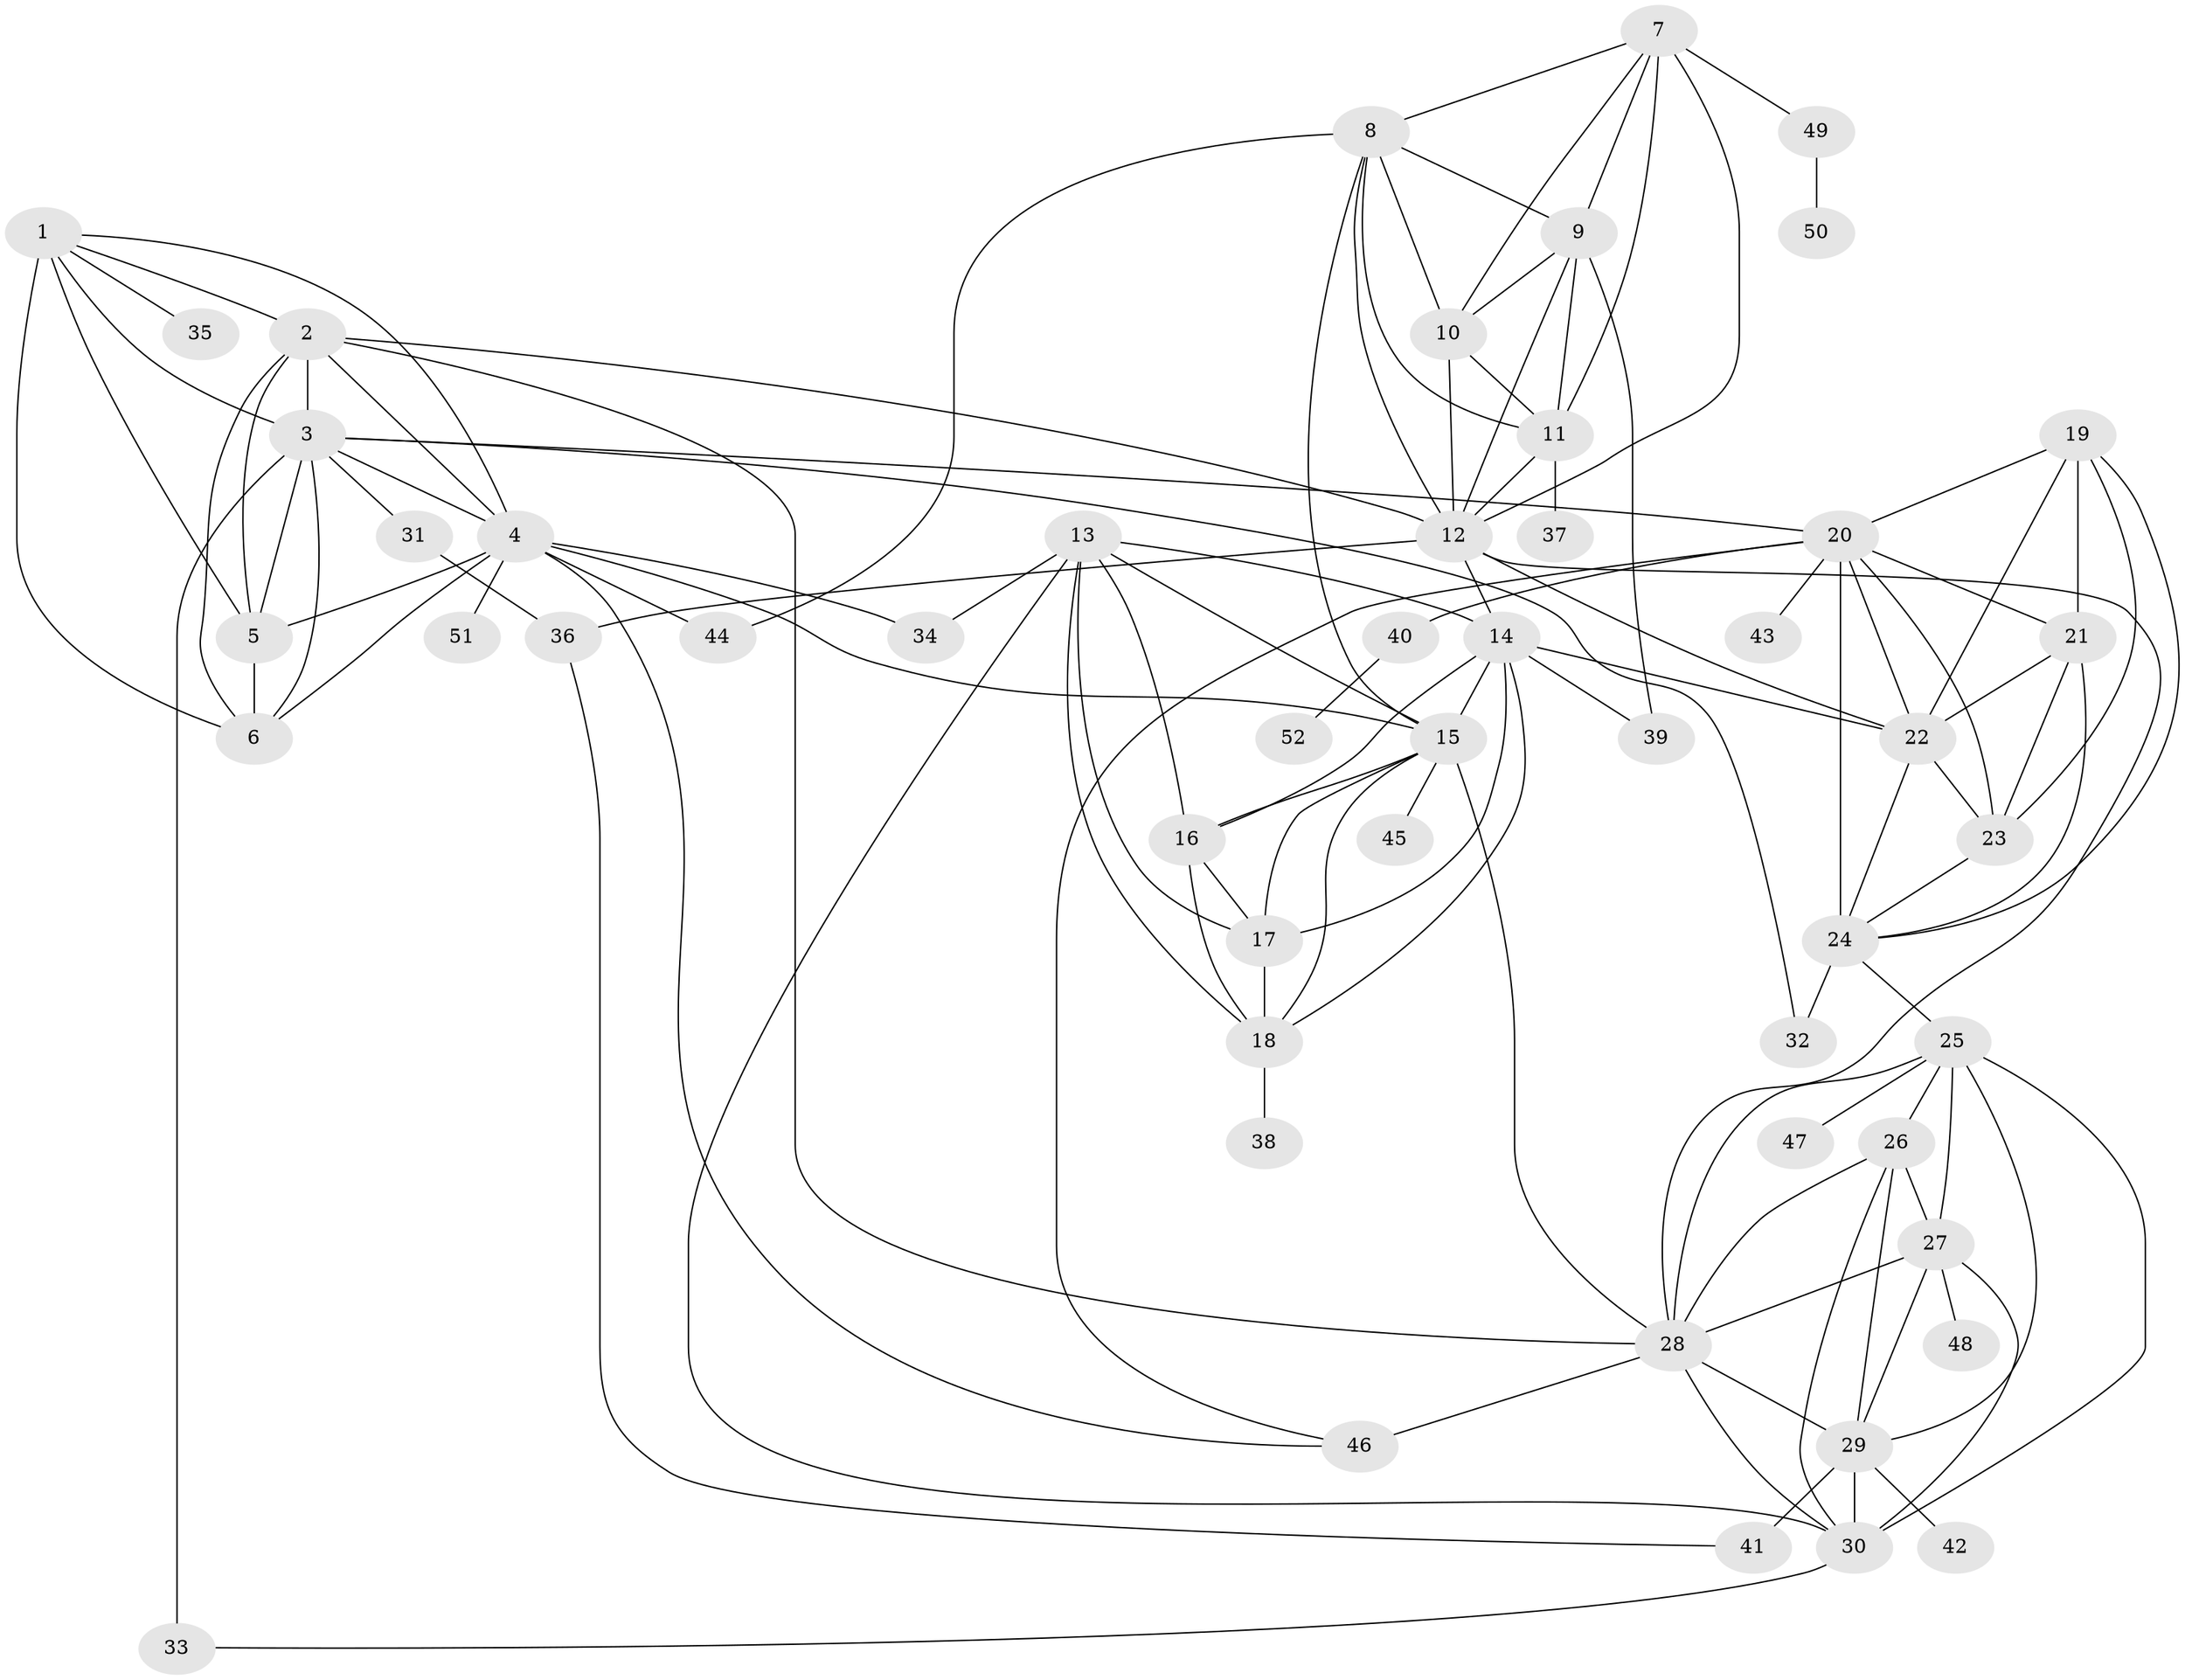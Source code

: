 // original degree distribution, {11: 0.0390625, 8: 0.0546875, 13: 0.0078125, 6: 0.03125, 5: 0.0078125, 9: 0.03125, 12: 0.015625, 7: 0.0234375, 10: 0.0234375, 4: 0.0078125, 1: 0.5859375, 3: 0.0234375, 2: 0.1484375}
// Generated by graph-tools (version 1.1) at 2025/52/03/04/25 22:52:35]
// undirected, 52 vertices, 118 edges
graph export_dot {
  node [color=gray90,style=filled];
  1;
  2;
  3;
  4;
  5;
  6;
  7;
  8;
  9;
  10;
  11;
  12;
  13;
  14;
  15;
  16;
  17;
  18;
  19;
  20;
  21;
  22;
  23;
  24;
  25;
  26;
  27;
  28;
  29;
  30;
  31;
  32;
  33;
  34;
  35;
  36;
  37;
  38;
  39;
  40;
  41;
  42;
  43;
  44;
  45;
  46;
  47;
  48;
  49;
  50;
  51;
  52;
  1 -- 2 [weight=1.0];
  1 -- 3 [weight=1.0];
  1 -- 4 [weight=1.0];
  1 -- 5 [weight=1.0];
  1 -- 6 [weight=5.0];
  1 -- 35 [weight=1.0];
  2 -- 3 [weight=1.0];
  2 -- 4 [weight=1.0];
  2 -- 5 [weight=1.0];
  2 -- 6 [weight=1.0];
  2 -- 12 [weight=1.0];
  2 -- 28 [weight=1.0];
  3 -- 4 [weight=1.0];
  3 -- 5 [weight=1.0];
  3 -- 6 [weight=1.0];
  3 -- 20 [weight=1.0];
  3 -- 31 [weight=1.0];
  3 -- 32 [weight=1.0];
  3 -- 33 [weight=4.0];
  4 -- 5 [weight=1.0];
  4 -- 6 [weight=1.0];
  4 -- 15 [weight=1.0];
  4 -- 34 [weight=1.0];
  4 -- 44 [weight=1.0];
  4 -- 46 [weight=1.0];
  4 -- 51 [weight=1.0];
  5 -- 6 [weight=1.0];
  7 -- 8 [weight=1.0];
  7 -- 9 [weight=1.0];
  7 -- 10 [weight=1.0];
  7 -- 11 [weight=1.0];
  7 -- 12 [weight=1.0];
  7 -- 49 [weight=1.0];
  8 -- 9 [weight=1.0];
  8 -- 10 [weight=1.0];
  8 -- 11 [weight=1.0];
  8 -- 12 [weight=1.0];
  8 -- 15 [weight=1.0];
  8 -- 44 [weight=1.0];
  9 -- 10 [weight=1.0];
  9 -- 11 [weight=1.0];
  9 -- 12 [weight=1.0];
  9 -- 39 [weight=2.0];
  10 -- 11 [weight=1.0];
  10 -- 12 [weight=1.0];
  11 -- 12 [weight=1.0];
  11 -- 37 [weight=3.0];
  12 -- 14 [weight=1.0];
  12 -- 22 [weight=1.0];
  12 -- 28 [weight=1.0];
  12 -- 36 [weight=2.0];
  13 -- 14 [weight=1.0];
  13 -- 15 [weight=1.0];
  13 -- 16 [weight=1.0];
  13 -- 17 [weight=1.0];
  13 -- 18 [weight=1.0];
  13 -- 30 [weight=1.0];
  13 -- 34 [weight=2.0];
  14 -- 15 [weight=1.0];
  14 -- 16 [weight=1.0];
  14 -- 17 [weight=5.0];
  14 -- 18 [weight=1.0];
  14 -- 22 [weight=1.0];
  14 -- 39 [weight=1.0];
  15 -- 16 [weight=1.0];
  15 -- 17 [weight=1.0];
  15 -- 18 [weight=1.0];
  15 -- 28 [weight=1.0];
  15 -- 45 [weight=1.0];
  16 -- 17 [weight=1.0];
  16 -- 18 [weight=1.0];
  17 -- 18 [weight=1.0];
  18 -- 38 [weight=3.0];
  19 -- 20 [weight=1.0];
  19 -- 21 [weight=1.0];
  19 -- 22 [weight=1.0];
  19 -- 23 [weight=1.0];
  19 -- 24 [weight=1.0];
  20 -- 21 [weight=1.0];
  20 -- 22 [weight=1.0];
  20 -- 23 [weight=1.0];
  20 -- 24 [weight=1.0];
  20 -- 40 [weight=1.0];
  20 -- 43 [weight=1.0];
  20 -- 46 [weight=1.0];
  21 -- 22 [weight=1.0];
  21 -- 23 [weight=1.0];
  21 -- 24 [weight=1.0];
  22 -- 23 [weight=1.0];
  22 -- 24 [weight=1.0];
  23 -- 24 [weight=1.0];
  24 -- 25 [weight=1.0];
  24 -- 32 [weight=5.0];
  25 -- 26 [weight=1.0];
  25 -- 27 [weight=1.0];
  25 -- 28 [weight=2.0];
  25 -- 29 [weight=1.0];
  25 -- 30 [weight=1.0];
  25 -- 47 [weight=3.0];
  26 -- 27 [weight=1.0];
  26 -- 28 [weight=1.0];
  26 -- 29 [weight=1.0];
  26 -- 30 [weight=1.0];
  27 -- 28 [weight=1.0];
  27 -- 29 [weight=1.0];
  27 -- 30 [weight=1.0];
  27 -- 48 [weight=1.0];
  28 -- 29 [weight=1.0];
  28 -- 30 [weight=1.0];
  28 -- 46 [weight=2.0];
  29 -- 30 [weight=1.0];
  29 -- 41 [weight=4.0];
  29 -- 42 [weight=1.0];
  30 -- 33 [weight=1.0];
  31 -- 36 [weight=1.0];
  36 -- 41 [weight=1.0];
  40 -- 52 [weight=1.0];
  49 -- 50 [weight=1.0];
}
